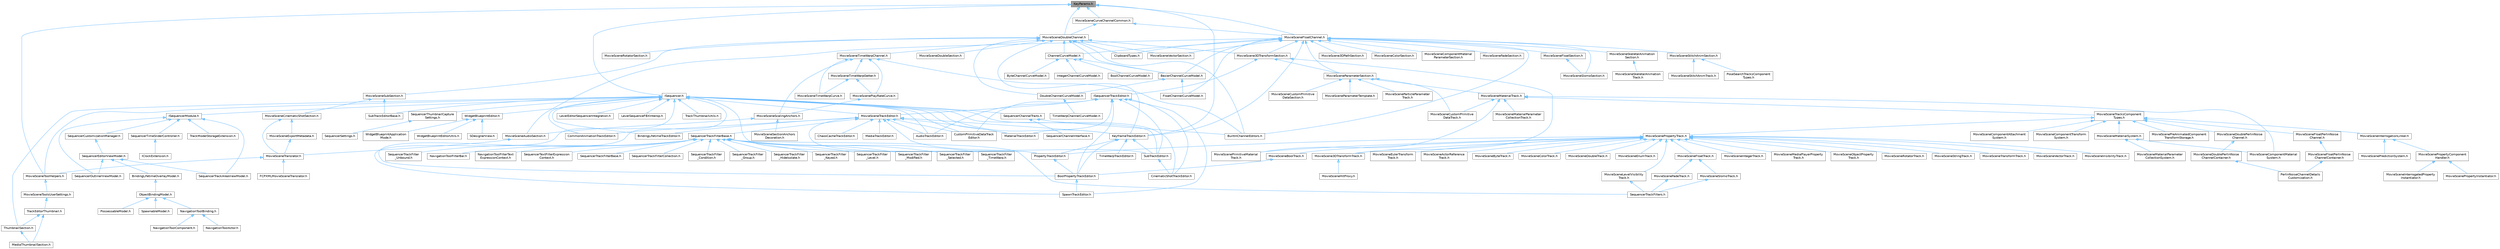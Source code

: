 digraph "KeyParams.h"
{
 // INTERACTIVE_SVG=YES
 // LATEX_PDF_SIZE
  bgcolor="transparent";
  edge [fontname=Helvetica,fontsize=10,labelfontname=Helvetica,labelfontsize=10];
  node [fontname=Helvetica,fontsize=10,shape=box,height=0.2,width=0.4];
  Node1 [id="Node000001",label="KeyParams.h",height=0.2,width=0.4,color="gray40", fillcolor="grey60", style="filled", fontcolor="black",tooltip=" "];
  Node1 -> Node2 [id="edge1_Node000001_Node000002",dir="back",color="steelblue1",style="solid",tooltip=" "];
  Node2 [id="Node000002",label="ISequencer.h",height=0.2,width=0.4,color="grey40", fillcolor="white", style="filled",URL="$d7/d1d/ISequencer_8h.html",tooltip=" "];
  Node2 -> Node3 [id="edge2_Node000002_Node000003",dir="back",color="steelblue1",style="solid",tooltip=" "];
  Node3 [id="Node000003",label="AudioTrackEditor.h",height=0.2,width=0.4,color="grey40", fillcolor="white", style="filled",URL="$dd/d96/AudioTrackEditor_8h.html",tooltip=" "];
  Node2 -> Node4 [id="edge3_Node000002_Node000004",dir="back",color="steelblue1",style="solid",tooltip=" "];
  Node4 [id="Node000004",label="BindingLifetimeTrackEditor.h",height=0.2,width=0.4,color="grey40", fillcolor="white", style="filled",URL="$db/d3c/BindingLifetimeTrackEditor_8h.html",tooltip=" "];
  Node2 -> Node5 [id="edge4_Node000002_Node000005",dir="back",color="steelblue1",style="solid",tooltip=" "];
  Node5 [id="Node000005",label="BoolPropertyTrackEditor.h",height=0.2,width=0.4,color="grey40", fillcolor="white", style="filled",URL="$db/d07/BoolPropertyTrackEditor_8h.html",tooltip=" "];
  Node5 -> Node6 [id="edge5_Node000005_Node000006",dir="back",color="steelblue1",style="solid",tooltip=" "];
  Node6 [id="Node000006",label="SpawnTrackEditor.h",height=0.2,width=0.4,color="grey40", fillcolor="white", style="filled",URL="$d5/dac/SpawnTrackEditor_8h.html",tooltip=" "];
  Node2 -> Node7 [id="edge6_Node000002_Node000007",dir="back",color="steelblue1",style="solid",tooltip=" "];
  Node7 [id="Node000007",label="CinematicShotTrackEditor.h",height=0.2,width=0.4,color="grey40", fillcolor="white", style="filled",URL="$d3/d0c/CinematicShotTrackEditor_8h.html",tooltip=" "];
  Node2 -> Node8 [id="edge7_Node000002_Node000008",dir="back",color="steelblue1",style="solid",tooltip=" "];
  Node8 [id="Node000008",label="CommonAnimationTrackEditor.h",height=0.2,width=0.4,color="grey40", fillcolor="white", style="filled",URL="$d9/d6e/CommonAnimationTrackEditor_8h.html",tooltip=" "];
  Node2 -> Node9 [id="edge8_Node000002_Node000009",dir="back",color="steelblue1",style="solid",tooltip=" "];
  Node9 [id="Node000009",label="CustomPrimitiveDataTrack\lEditor.h",height=0.2,width=0.4,color="grey40", fillcolor="white", style="filled",URL="$dc/d8f/CustomPrimitiveDataTrackEditor_8h.html",tooltip=" "];
  Node2 -> Node10 [id="edge9_Node000002_Node000010",dir="back",color="steelblue1",style="solid",tooltip=" "];
  Node10 [id="Node000010",label="ISequencerModule.h",height=0.2,width=0.4,color="grey40", fillcolor="white", style="filled",URL="$d7/d3b/ISequencerModule_8h.html",tooltip=" "];
  Node10 -> Node11 [id="edge10_Node000010_Node000011",dir="back",color="steelblue1",style="solid",tooltip=" "];
  Node11 [id="Node000011",label="SequencerCustomizationManager.h",height=0.2,width=0.4,color="grey40", fillcolor="white", style="filled",URL="$dd/dea/SequencerCustomizationManager_8h.html",tooltip=" "];
  Node11 -> Node12 [id="edge11_Node000011_Node000012",dir="back",color="steelblue1",style="solid",tooltip=" "];
  Node12 [id="Node000012",label="SequencerEditorViewModel.h",height=0.2,width=0.4,color="grey40", fillcolor="white", style="filled",URL="$da/d57/SequencerEditorViewModel_8h.html",tooltip=" "];
  Node12 -> Node13 [id="edge12_Node000012_Node000013",dir="back",color="steelblue1",style="solid",tooltip=" "];
  Node13 [id="Node000013",label="BindingLifetimeOverlayModel.h",height=0.2,width=0.4,color="grey40", fillcolor="white", style="filled",URL="$d2/d69/BindingLifetimeOverlayModel_8h.html",tooltip=" "];
  Node13 -> Node14 [id="edge13_Node000013_Node000014",dir="back",color="steelblue1",style="solid",tooltip=" "];
  Node14 [id="Node000014",label="ObjectBindingModel.h",height=0.2,width=0.4,color="grey40", fillcolor="white", style="filled",URL="$de/dbc/ObjectBindingModel_8h.html",tooltip=" "];
  Node14 -> Node15 [id="edge14_Node000014_Node000015",dir="back",color="steelblue1",style="solid",tooltip=" "];
  Node15 [id="Node000015",label="NavigationToolBinding.h",height=0.2,width=0.4,color="grey40", fillcolor="white", style="filled",URL="$d0/db5/NavigationToolBinding_8h.html",tooltip=" "];
  Node15 -> Node16 [id="edge15_Node000015_Node000016",dir="back",color="steelblue1",style="solid",tooltip=" "];
  Node16 [id="Node000016",label="NavigationToolActor.h",height=0.2,width=0.4,color="grey40", fillcolor="white", style="filled",URL="$d6/da8/NavigationToolActor_8h.html",tooltip=" "];
  Node15 -> Node17 [id="edge16_Node000015_Node000017",dir="back",color="steelblue1",style="solid",tooltip=" "];
  Node17 [id="Node000017",label="NavigationToolComponent.h",height=0.2,width=0.4,color="grey40", fillcolor="white", style="filled",URL="$d7/dfc/NavigationToolComponent_8h.html",tooltip=" "];
  Node14 -> Node18 [id="edge17_Node000014_Node000018",dir="back",color="steelblue1",style="solid",tooltip=" "];
  Node18 [id="Node000018",label="PossessableModel.h",height=0.2,width=0.4,color="grey40", fillcolor="white", style="filled",URL="$d5/d01/PossessableModel_8h.html",tooltip=" "];
  Node14 -> Node19 [id="edge18_Node000014_Node000019",dir="back",color="steelblue1",style="solid",tooltip=" "];
  Node19 [id="Node000019",label="SpawnableModel.h",height=0.2,width=0.4,color="grey40", fillcolor="white", style="filled",URL="$d0/dd5/SpawnableModel_8h.html",tooltip=" "];
  Node12 -> Node20 [id="edge19_Node000012_Node000020",dir="back",color="steelblue1",style="solid",tooltip=" "];
  Node20 [id="Node000020",label="SequencerOutlinerViewModel.h",height=0.2,width=0.4,color="grey40", fillcolor="white", style="filled",URL="$da/d12/SequencerOutlinerViewModel_8h.html",tooltip=" "];
  Node12 -> Node21 [id="edge20_Node000012_Node000021",dir="back",color="steelblue1",style="solid",tooltip=" "];
  Node21 [id="Node000021",label="SequencerTrackAreaViewModel.h",height=0.2,width=0.4,color="grey40", fillcolor="white", style="filled",URL="$d9/dd2/SequencerTrackAreaViewModel_8h.html",tooltip=" "];
  Node10 -> Node20 [id="edge21_Node000010_Node000020",dir="back",color="steelblue1",style="solid",tooltip=" "];
  Node10 -> Node22 [id="edge22_Node000010_Node000022",dir="back",color="steelblue1",style="solid",tooltip=" "];
  Node22 [id="Node000022",label="SequencerTimeSliderController.h",height=0.2,width=0.4,color="grey40", fillcolor="white", style="filled",URL="$d3/d54/SequencerTimeSliderController_8h.html",tooltip=" "];
  Node22 -> Node23 [id="edge23_Node000022_Node000023",dir="back",color="steelblue1",style="solid",tooltip=" "];
  Node23 [id="Node000023",label="IClockExtension.h",height=0.2,width=0.4,color="grey40", fillcolor="white", style="filled",URL="$d1/d52/IClockExtension_8h.html",tooltip=" "];
  Node10 -> Node21 [id="edge24_Node000010_Node000021",dir="back",color="steelblue1",style="solid",tooltip=" "];
  Node10 -> Node24 [id="edge25_Node000010_Node000024",dir="back",color="steelblue1",style="solid",tooltip=" "];
  Node24 [id="Node000024",label="TrackModelStorageExtension.h",height=0.2,width=0.4,color="grey40", fillcolor="white", style="filled",URL="$d8/d98/TrackModelStorageExtension_8h.html",tooltip=" "];
  Node2 -> Node25 [id="edge26_Node000002_Node000025",dir="back",color="steelblue1",style="solid",tooltip=" "];
  Node25 [id="Node000025",label="KeyframeTrackEditor.h",height=0.2,width=0.4,color="grey40", fillcolor="white", style="filled",URL="$dd/d47/KeyframeTrackEditor_8h.html",tooltip=" "];
  Node25 -> Node5 [id="edge27_Node000025_Node000005",dir="back",color="steelblue1",style="solid",tooltip=" "];
  Node25 -> Node26 [id="edge28_Node000025_Node000026",dir="back",color="steelblue1",style="solid",tooltip=" "];
  Node26 [id="Node000026",label="PropertyTrackEditor.h",height=0.2,width=0.4,color="grey40", fillcolor="white", style="filled",URL="$da/d9a/PropertyTrackEditor_8h.html",tooltip=" "];
  Node26 -> Node5 [id="edge29_Node000026_Node000005",dir="back",color="steelblue1",style="solid",tooltip=" "];
  Node25 -> Node27 [id="edge30_Node000025_Node000027",dir="back",color="steelblue1",style="solid",tooltip=" "];
  Node27 [id="Node000027",label="SubTrackEditor.h",height=0.2,width=0.4,color="grey40", fillcolor="white", style="filled",URL="$d8/d5b/SubTrackEditor_8h.html",tooltip=" "];
  Node27 -> Node7 [id="edge31_Node000027_Node000007",dir="back",color="steelblue1",style="solid",tooltip=" "];
  Node25 -> Node28 [id="edge32_Node000025_Node000028",dir="back",color="steelblue1",style="solid",tooltip=" "];
  Node28 [id="Node000028",label="TimeWarpTrackEditor.h",height=0.2,width=0.4,color="grey40", fillcolor="white", style="filled",URL="$dc/d2e/TimeWarpTrackEditor_8h.html",tooltip=" "];
  Node2 -> Node29 [id="edge33_Node000002_Node000029",dir="back",color="steelblue1",style="solid",tooltip=" "];
  Node29 [id="Node000029",label="LevelEditorSequencerIntegration.h",height=0.2,width=0.4,color="grey40", fillcolor="white", style="filled",URL="$d5/d15/LevelEditorSequencerIntegration_8h.html",tooltip=" "];
  Node2 -> Node30 [id="edge34_Node000002_Node000030",dir="back",color="steelblue1",style="solid",tooltip=" "];
  Node30 [id="Node000030",label="LevelSequenceFBXInterop.h",height=0.2,width=0.4,color="grey40", fillcolor="white", style="filled",URL="$d7/d4f/LevelSequenceFBXInterop_8h.html",tooltip=" "];
  Node2 -> Node31 [id="edge35_Node000002_Node000031",dir="back",color="steelblue1",style="solid",tooltip=" "];
  Node31 [id="Node000031",label="MaterialTrackEditor.h",height=0.2,width=0.4,color="grey40", fillcolor="white", style="filled",URL="$d1/d9f/MaterialTrackEditor_8h.html",tooltip=" "];
  Node2 -> Node32 [id="edge36_Node000002_Node000032",dir="back",color="steelblue1",style="solid",tooltip=" "];
  Node32 [id="Node000032",label="MovieSceneToolHelpers.h",height=0.2,width=0.4,color="grey40", fillcolor="white", style="filled",URL="$d4/d0e/MovieSceneToolHelpers_8h.html",tooltip=" "];
  Node32 -> Node33 [id="edge37_Node000032_Node000033",dir="back",color="steelblue1",style="solid",tooltip=" "];
  Node33 [id="Node000033",label="MovieSceneToolsUserSettings.h",height=0.2,width=0.4,color="grey40", fillcolor="white", style="filled",URL="$d5/dab/MovieSceneToolsUserSettings_8h.html",tooltip=" "];
  Node33 -> Node34 [id="edge38_Node000033_Node000034",dir="back",color="steelblue1",style="solid",tooltip=" "];
  Node34 [id="Node000034",label="TrackEditorThumbnail.h",height=0.2,width=0.4,color="grey40", fillcolor="white", style="filled",URL="$d6/d44/TrackEditorThumbnail_8h.html",tooltip=" "];
  Node34 -> Node35 [id="edge39_Node000034_Node000035",dir="back",color="steelblue1",style="solid",tooltip=" "];
  Node35 [id="Node000035",label="MediaThumbnailSection.h",height=0.2,width=0.4,color="grey40", fillcolor="white", style="filled",URL="$d8/dfe/MediaThumbnailSection_8h.html",tooltip=" "];
  Node34 -> Node36 [id="edge40_Node000034_Node000036",dir="back",color="steelblue1",style="solid",tooltip=" "];
  Node36 [id="Node000036",label="ThumbnailSection.h",height=0.2,width=0.4,color="grey40", fillcolor="white", style="filled",URL="$de/daf/ThumbnailSection_8h.html",tooltip=" "];
  Node36 -> Node35 [id="edge41_Node000036_Node000035",dir="back",color="steelblue1",style="solid",tooltip=" "];
  Node2 -> Node37 [id="edge42_Node000002_Node000037",dir="back",color="steelblue1",style="solid",tooltip=" "];
  Node37 [id="Node000037",label="MovieSceneTrackEditor.h",height=0.2,width=0.4,color="grey40", fillcolor="white", style="filled",URL="$db/d6c/MovieSceneTrackEditor_8h.html",tooltip=" "];
  Node37 -> Node3 [id="edge43_Node000037_Node000003",dir="back",color="steelblue1",style="solid",tooltip=" "];
  Node37 -> Node4 [id="edge44_Node000037_Node000004",dir="back",color="steelblue1",style="solid",tooltip=" "];
  Node37 -> Node38 [id="edge45_Node000037_Node000038",dir="back",color="steelblue1",style="solid",tooltip=" "];
  Node38 [id="Node000038",label="ChaosCacheTrackEditor.h",height=0.2,width=0.4,color="grey40", fillcolor="white", style="filled",URL="$db/d36/ChaosCacheTrackEditor_8h.html",tooltip=" "];
  Node37 -> Node8 [id="edge46_Node000037_Node000008",dir="back",color="steelblue1",style="solid",tooltip=" "];
  Node37 -> Node9 [id="edge47_Node000037_Node000009",dir="back",color="steelblue1",style="solid",tooltip=" "];
  Node37 -> Node25 [id="edge48_Node000037_Node000025",dir="back",color="steelblue1",style="solid",tooltip=" "];
  Node37 -> Node31 [id="edge49_Node000037_Node000031",dir="back",color="steelblue1",style="solid",tooltip=" "];
  Node37 -> Node39 [id="edge50_Node000037_Node000039",dir="back",color="steelblue1",style="solid",tooltip=" "];
  Node39 [id="Node000039",label="MediaTrackEditor.h",height=0.2,width=0.4,color="grey40", fillcolor="white", style="filled",URL="$d0/d41/MediaTrackEditor_8h.html",tooltip=" "];
  Node37 -> Node26 [id="edge51_Node000037_Node000026",dir="back",color="steelblue1",style="solid",tooltip=" "];
  Node37 -> Node40 [id="edge52_Node000037_Node000040",dir="back",color="steelblue1",style="solid",tooltip=" "];
  Node40 [id="Node000040",label="SequencerTrackFilterBase.h",height=0.2,width=0.4,color="grey40", fillcolor="white", style="filled",URL="$d8/def/Filters_2SequencerTrackFilterBase_8h.html",tooltip=" "];
  Node40 -> Node41 [id="edge53_Node000040_Node000041",dir="back",color="steelblue1",style="solid",tooltip=" "];
  Node41 [id="Node000041",label="NavigationToolFilterBar.h",height=0.2,width=0.4,color="grey40", fillcolor="white", style="filled",URL="$df/d14/NavigationToolFilterBar_8h.html",tooltip=" "];
  Node40 -> Node42 [id="edge54_Node000040_Node000042",dir="back",color="steelblue1",style="solid",tooltip=" "];
  Node42 [id="Node000042",label="NavigationToolFilterText\lExpressionContext.h",height=0.2,width=0.4,color="grey40", fillcolor="white", style="filled",URL="$d8/dd2/NavigationToolFilterTextExpressionContext_8h.html",tooltip=" "];
  Node40 -> Node43 [id="edge55_Node000040_Node000043",dir="back",color="steelblue1",style="solid",tooltip=" "];
  Node43 [id="Node000043",label="SequencerTextFilterExpression\lContext.h",height=0.2,width=0.4,color="grey40", fillcolor="white", style="filled",URL="$d0/d9f/SequencerTextFilterExpressionContext_8h.html",tooltip=" "];
  Node40 -> Node44 [id="edge56_Node000040_Node000044",dir="back",color="steelblue1",style="solid",tooltip=" "];
  Node44 [id="Node000044",label="SequencerTrackFilterBase.h",height=0.2,width=0.4,color="grey40", fillcolor="white", style="filled",URL="$d8/d4d/SequencerTrackFilterBase_8h.html",tooltip=" "];
  Node40 -> Node45 [id="edge57_Node000040_Node000045",dir="back",color="steelblue1",style="solid",tooltip=" "];
  Node45 [id="Node000045",label="SequencerTrackFilterCollection.h",height=0.2,width=0.4,color="grey40", fillcolor="white", style="filled",URL="$d8/de2/SequencerTrackFilterCollection_8h.html",tooltip=" "];
  Node40 -> Node46 [id="edge58_Node000040_Node000046",dir="back",color="steelblue1",style="solid",tooltip=" "];
  Node46 [id="Node000046",label="SequencerTrackFilter\l_Condition.h",height=0.2,width=0.4,color="grey40", fillcolor="white", style="filled",URL="$df/d17/SequencerTrackFilter__Condition_8h.html",tooltip=" "];
  Node40 -> Node47 [id="edge59_Node000040_Node000047",dir="back",color="steelblue1",style="solid",tooltip=" "];
  Node47 [id="Node000047",label="SequencerTrackFilter\l_Group.h",height=0.2,width=0.4,color="grey40", fillcolor="white", style="filled",URL="$da/dea/SequencerTrackFilter__Group_8h.html",tooltip=" "];
  Node40 -> Node48 [id="edge60_Node000040_Node000048",dir="back",color="steelblue1",style="solid",tooltip=" "];
  Node48 [id="Node000048",label="SequencerTrackFilter\l_HideIsolate.h",height=0.2,width=0.4,color="grey40", fillcolor="white", style="filled",URL="$d3/d55/SequencerTrackFilter__HideIsolate_8h.html",tooltip=" "];
  Node40 -> Node49 [id="edge61_Node000040_Node000049",dir="back",color="steelblue1",style="solid",tooltip=" "];
  Node49 [id="Node000049",label="SequencerTrackFilter\l_Keyed.h",height=0.2,width=0.4,color="grey40", fillcolor="white", style="filled",URL="$d4/d2d/SequencerTrackFilter__Keyed_8h.html",tooltip=" "];
  Node40 -> Node50 [id="edge62_Node000040_Node000050",dir="back",color="steelblue1",style="solid",tooltip=" "];
  Node50 [id="Node000050",label="SequencerTrackFilter\l_Level.h",height=0.2,width=0.4,color="grey40", fillcolor="white", style="filled",URL="$d2/d6c/SequencerTrackFilter__Level_8h.html",tooltip=" "];
  Node40 -> Node51 [id="edge63_Node000040_Node000051",dir="back",color="steelblue1",style="solid",tooltip=" "];
  Node51 [id="Node000051",label="SequencerTrackFilter\l_Modified.h",height=0.2,width=0.4,color="grey40", fillcolor="white", style="filled",URL="$d0/dd9/SequencerTrackFilter__Modified_8h.html",tooltip=" "];
  Node40 -> Node52 [id="edge64_Node000040_Node000052",dir="back",color="steelblue1",style="solid",tooltip=" "];
  Node52 [id="Node000052",label="SequencerTrackFilter\l_Selected.h",height=0.2,width=0.4,color="grey40", fillcolor="white", style="filled",URL="$dc/d54/SequencerTrackFilter__Selected_8h.html",tooltip=" "];
  Node40 -> Node53 [id="edge65_Node000040_Node000053",dir="back",color="steelblue1",style="solid",tooltip=" "];
  Node53 [id="Node000053",label="SequencerTrackFilter\l_TimeWarp.h",height=0.2,width=0.4,color="grey40", fillcolor="white", style="filled",URL="$d6/dd0/SequencerTrackFilter__TimeWarp_8h.html",tooltip=" "];
  Node40 -> Node54 [id="edge66_Node000040_Node000054",dir="back",color="steelblue1",style="solid",tooltip=" "];
  Node54 [id="Node000054",label="SequencerTrackFilter\l_Unbound.h",height=0.2,width=0.4,color="grey40", fillcolor="white", style="filled",URL="$d0/dd1/SequencerTrackFilter__Unbound_8h.html",tooltip=" "];
  Node40 -> Node55 [id="edge67_Node000040_Node000055",dir="back",color="steelblue1",style="solid",tooltip=" "];
  Node55 [id="Node000055",label="SequencerTrackFilters.h",height=0.2,width=0.4,color="grey40", fillcolor="white", style="filled",URL="$df/d72/SequencerTrackFilters_8h.html",tooltip=" "];
  Node37 -> Node27 [id="edge68_Node000037_Node000027",dir="back",color="steelblue1",style="solid",tooltip=" "];
  Node2 -> Node26 [id="edge69_Node000002_Node000026",dir="back",color="steelblue1",style="solid",tooltip=" "];
  Node2 -> Node56 [id="edge70_Node000002_Node000056",dir="back",color="steelblue1",style="solid",tooltip=" "];
  Node56 [id="Node000056",label="SequencerChannelTraits.h",height=0.2,width=0.4,color="grey40", fillcolor="white", style="filled",URL="$d6/db9/SequencerChannelTraits_8h.html",tooltip=" "];
  Node56 -> Node57 [id="edge71_Node000056_Node000057",dir="back",color="steelblue1",style="solid",tooltip=" "];
  Node57 [id="Node000057",label="BuiltInChannelEditors.h",height=0.2,width=0.4,color="grey40", fillcolor="white", style="filled",URL="$df/daf/BuiltInChannelEditors_8h.html",tooltip=" "];
  Node56 -> Node58 [id="edge72_Node000056_Node000058",dir="back",color="steelblue1",style="solid",tooltip=" "];
  Node58 [id="Node000058",label="SequencerChannelInterface.h",height=0.2,width=0.4,color="grey40", fillcolor="white", style="filled",URL="$da/d51/SequencerChannelInterface_8h.html",tooltip=" "];
  Node2 -> Node59 [id="edge73_Node000002_Node000059",dir="back",color="steelblue1",style="solid",tooltip=" "];
  Node59 [id="Node000059",label="SequencerThumbnailCapture\lSettings.h",height=0.2,width=0.4,color="grey40", fillcolor="white", style="filled",URL="$de/d05/SequencerThumbnailCaptureSettings_8h.html",tooltip=" "];
  Node59 -> Node60 [id="edge74_Node000059_Node000060",dir="back",color="steelblue1",style="solid",tooltip=" "];
  Node60 [id="Node000060",label="SequencerSettings.h",height=0.2,width=0.4,color="grey40", fillcolor="white", style="filled",URL="$d1/d46/SequencerSettings_8h.html",tooltip=" "];
  Node2 -> Node6 [id="edge75_Node000002_Node000006",dir="back",color="steelblue1",style="solid",tooltip=" "];
  Node2 -> Node27 [id="edge76_Node000002_Node000027",dir="back",color="steelblue1",style="solid",tooltip=" "];
  Node2 -> Node61 [id="edge77_Node000002_Node000061",dir="back",color="steelblue1",style="solid",tooltip=" "];
  Node61 [id="Node000061",label="SubTrackEditorBase.h",height=0.2,width=0.4,color="grey40", fillcolor="white", style="filled",URL="$db/d33/SubTrackEditorBase_8h.html",tooltip=" "];
  Node2 -> Node36 [id="edge78_Node000002_Node000036",dir="back",color="steelblue1",style="solid",tooltip=" "];
  Node2 -> Node62 [id="edge79_Node000002_Node000062",dir="back",color="steelblue1",style="solid",tooltip=" "];
  Node62 [id="Node000062",label="TrackThumbnailUtils.h",height=0.2,width=0.4,color="grey40", fillcolor="white", style="filled",URL="$dc/df4/TrackThumbnailUtils_8h.html",tooltip=" "];
  Node2 -> Node63 [id="edge80_Node000002_Node000063",dir="back",color="steelblue1",style="solid",tooltip=" "];
  Node63 [id="Node000063",label="WidgetBlueprintEditor.h",height=0.2,width=0.4,color="grey40", fillcolor="white", style="filled",URL="$d6/d04/WidgetBlueprintEditor_8h.html",tooltip=" "];
  Node63 -> Node64 [id="edge81_Node000063_Node000064",dir="back",color="steelblue1",style="solid",tooltip=" "];
  Node64 [id="Node000064",label="SDesignerView.h",height=0.2,width=0.4,color="grey40", fillcolor="white", style="filled",URL="$d2/d14/SDesignerView_8h.html",tooltip=" "];
  Node63 -> Node65 [id="edge82_Node000063_Node000065",dir="back",color="steelblue1",style="solid",tooltip=" "];
  Node65 [id="Node000065",label="WidgetBlueprintApplication\lMode.h",height=0.2,width=0.4,color="grey40", fillcolor="white", style="filled",URL="$d3/d40/WidgetBlueprintApplicationMode_8h.html",tooltip=" "];
  Node63 -> Node66 [id="edge83_Node000063_Node000066",dir="back",color="steelblue1",style="solid",tooltip=" "];
  Node66 [id="Node000066",label="WidgetBlueprintEditorUtils.h",height=0.2,width=0.4,color="grey40", fillcolor="white", style="filled",URL="$d9/df7/WidgetBlueprintEditorUtils_8h.html",tooltip=" "];
  Node1 -> Node25 [id="edge84_Node000001_Node000025",dir="back",color="steelblue1",style="solid",tooltip=" "];
  Node1 -> Node67 [id="edge85_Node000001_Node000067",dir="back",color="steelblue1",style="solid",tooltip=" "];
  Node67 [id="Node000067",label="MovieSceneCurveChannelCommon.h",height=0.2,width=0.4,color="grey40", fillcolor="white", style="filled",URL="$d2/db2/MovieSceneCurveChannelCommon_8h.html",tooltip=" "];
  Node67 -> Node68 [id="edge86_Node000067_Node000068",dir="back",color="steelblue1",style="solid",tooltip=" "];
  Node68 [id="Node000068",label="MovieSceneDoubleChannel.h",height=0.2,width=0.4,color="grey40", fillcolor="white", style="filled",URL="$d3/d7d/MovieSceneDoubleChannel_8h.html",tooltip=" "];
  Node68 -> Node69 [id="edge87_Node000068_Node000069",dir="back",color="steelblue1",style="solid",tooltip=" "];
  Node69 [id="Node000069",label="BezierChannelCurveModel.h",height=0.2,width=0.4,color="grey40", fillcolor="white", style="filled",URL="$d3/d63/BezierChannelCurveModel_8h.html",tooltip=" "];
  Node69 -> Node70 [id="edge88_Node000069_Node000070",dir="back",color="steelblue1",style="solid",tooltip=" "];
  Node70 [id="Node000070",label="DoubleChannelCurveModel.h",height=0.2,width=0.4,color="grey40", fillcolor="white", style="filled",URL="$d1/d5b/DoubleChannelCurveModel_8h.html",tooltip=" "];
  Node70 -> Node71 [id="edge89_Node000070_Node000071",dir="back",color="steelblue1",style="solid",tooltip=" "];
  Node71 [id="Node000071",label="TimeWarpChannelCurveModel.h",height=0.2,width=0.4,color="grey40", fillcolor="white", style="filled",URL="$d6/d46/TimeWarpChannelCurveModel_8h.html",tooltip=" "];
  Node69 -> Node72 [id="edge90_Node000069_Node000072",dir="back",color="steelblue1",style="solid",tooltip=" "];
  Node72 [id="Node000072",label="FloatChannelCurveModel.h",height=0.2,width=0.4,color="grey40", fillcolor="white", style="filled",URL="$d0/d27/FloatChannelCurveModel_8h.html",tooltip=" "];
  Node68 -> Node57 [id="edge91_Node000068_Node000057",dir="back",color="steelblue1",style="solid",tooltip=" "];
  Node68 -> Node73 [id="edge92_Node000068_Node000073",dir="back",color="steelblue1",style="solid",tooltip=" "];
  Node73 [id="Node000073",label="ChannelCurveModel.h",height=0.2,width=0.4,color="grey40", fillcolor="white", style="filled",URL="$de/dfa/ChannelCurveModel_8h.html",tooltip=" "];
  Node73 -> Node69 [id="edge93_Node000073_Node000069",dir="back",color="steelblue1",style="solid",tooltip=" "];
  Node73 -> Node74 [id="edge94_Node000073_Node000074",dir="back",color="steelblue1",style="solid",tooltip=" "];
  Node74 [id="Node000074",label="BoolChannelCurveModel.h",height=0.2,width=0.4,color="grey40", fillcolor="white", style="filled",URL="$d0/d51/BoolChannelCurveModel_8h.html",tooltip=" "];
  Node73 -> Node75 [id="edge95_Node000073_Node000075",dir="back",color="steelblue1",style="solid",tooltip=" "];
  Node75 [id="Node000075",label="ByteChannelCurveModel.h",height=0.2,width=0.4,color="grey40", fillcolor="white", style="filled",URL="$d8/d3d/ByteChannelCurveModel_8h.html",tooltip=" "];
  Node73 -> Node76 [id="edge96_Node000073_Node000076",dir="back",color="steelblue1",style="solid",tooltip=" "];
  Node76 [id="Node000076",label="IntegerChannelCurveModel.h",height=0.2,width=0.4,color="grey40", fillcolor="white", style="filled",URL="$df/d26/IntegerChannelCurveModel_8h.html",tooltip=" "];
  Node68 -> Node77 [id="edge97_Node000068_Node000077",dir="back",color="steelblue1",style="solid",tooltip=" "];
  Node77 [id="Node000077",label="ClipboardTypes.h",height=0.2,width=0.4,color="grey40", fillcolor="white", style="filled",URL="$d2/dc6/ClipboardTypes_8h.html",tooltip=" "];
  Node68 -> Node70 [id="edge98_Node000068_Node000070",dir="back",color="steelblue1",style="solid",tooltip=" "];
  Node68 -> Node25 [id="edge99_Node000068_Node000025",dir="back",color="steelblue1",style="solid",tooltip=" "];
  Node68 -> Node78 [id="edge100_Node000068_Node000078",dir="back",color="steelblue1",style="solid",tooltip=" "];
  Node78 [id="Node000078",label="MovieScene3DTransformSection.h",height=0.2,width=0.4,color="grey40", fillcolor="white", style="filled",URL="$de/dab/MovieScene3DTransformSection_8h.html",tooltip=" "];
  Node78 -> Node79 [id="edge101_Node000078_Node000079",dir="back",color="steelblue1",style="solid",tooltip=" "];
  Node79 [id="Node000079",label="ISequencerTrackEditor.h",height=0.2,width=0.4,color="grey40", fillcolor="white", style="filled",URL="$df/dca/ISequencerTrackEditor_8h.html",tooltip=" "];
  Node79 -> Node3 [id="edge102_Node000079_Node000003",dir="back",color="steelblue1",style="solid",tooltip=" "];
  Node79 -> Node5 [id="edge103_Node000079_Node000005",dir="back",color="steelblue1",style="solid",tooltip=" "];
  Node79 -> Node7 [id="edge104_Node000079_Node000007",dir="back",color="steelblue1",style="solid",tooltip=" "];
  Node79 -> Node9 [id="edge105_Node000079_Node000009",dir="back",color="steelblue1",style="solid",tooltip=" "];
  Node79 -> Node31 [id="edge106_Node000079_Node000031",dir="back",color="steelblue1",style="solid",tooltip=" "];
  Node79 -> Node37 [id="edge107_Node000079_Node000037",dir="back",color="steelblue1",style="solid",tooltip=" "];
  Node79 -> Node6 [id="edge108_Node000079_Node000006",dir="back",color="steelblue1",style="solid",tooltip=" "];
  Node79 -> Node27 [id="edge109_Node000079_Node000027",dir="back",color="steelblue1",style="solid",tooltip=" "];
  Node78 -> Node80 [id="edge110_Node000078_Node000080",dir="back",color="steelblue1",style="solid",tooltip=" "];
  Node80 [id="Node000080",label="MovieScene3DTransformTrack.h",height=0.2,width=0.4,color="grey40", fillcolor="white", style="filled",URL="$d9/d06/MovieScene3DTransformTrack_8h.html",tooltip=" "];
  Node80 -> Node81 [id="edge111_Node000080_Node000081",dir="back",color="steelblue1",style="solid",tooltip=" "];
  Node81 [id="Node000081",label="MovieSceneHitProxy.h",height=0.2,width=0.4,color="grey40", fillcolor="white", style="filled",URL="$d0/d01/MovieSceneHitProxy_8h.html",tooltip=" "];
  Node78 -> Node82 [id="edge112_Node000078_Node000082",dir="back",color="steelblue1",style="solid",tooltip=" "];
  Node82 [id="Node000082",label="MovieSceneParameterSection.h",height=0.2,width=0.4,color="grey40", fillcolor="white", style="filled",URL="$de/d65/MovieSceneParameterSection_8h.html",tooltip=" "];
  Node82 -> Node83 [id="edge113_Node000082_Node000083",dir="back",color="steelblue1",style="solid",tooltip=" "];
  Node83 [id="Node000083",label="MovieSceneCustomPrimitive\lDataSection.h",height=0.2,width=0.4,color="grey40", fillcolor="white", style="filled",URL="$d2/d78/MovieSceneCustomPrimitiveDataSection_8h.html",tooltip=" "];
  Node82 -> Node84 [id="edge114_Node000082_Node000084",dir="back",color="steelblue1",style="solid",tooltip=" "];
  Node84 [id="Node000084",label="MovieSceneCustomPrimitive\lDataTrack.h",height=0.2,width=0.4,color="grey40", fillcolor="white", style="filled",URL="$db/d39/MovieSceneCustomPrimitiveDataTrack_8h.html",tooltip=" "];
  Node82 -> Node85 [id="edge115_Node000082_Node000085",dir="back",color="steelblue1",style="solid",tooltip=" "];
  Node85 [id="Node000085",label="MovieSceneMaterialTrack.h",height=0.2,width=0.4,color="grey40", fillcolor="white", style="filled",URL="$d8/d92/MovieSceneMaterialTrack_8h.html",tooltip=" "];
  Node85 -> Node86 [id="edge116_Node000085_Node000086",dir="back",color="steelblue1",style="solid",tooltip=" "];
  Node86 [id="Node000086",label="MovieSceneComponentMaterial\lSystem.h",height=0.2,width=0.4,color="grey40", fillcolor="white", style="filled",URL="$d7/d7c/MovieSceneComponentMaterialSystem_8h.html",tooltip=" "];
  Node85 -> Node84 [id="edge117_Node000085_Node000084",dir="back",color="steelblue1",style="solid",tooltip=" "];
  Node85 -> Node87 [id="edge118_Node000085_Node000087",dir="back",color="steelblue1",style="solid",tooltip=" "];
  Node87 [id="Node000087",label="MovieSceneMaterialParameter\lCollectionTrack.h",height=0.2,width=0.4,color="grey40", fillcolor="white", style="filled",URL="$d7/dc8/MovieSceneMaterialParameterCollectionTrack_8h.html",tooltip=" "];
  Node85 -> Node88 [id="edge119_Node000085_Node000088",dir="back",color="steelblue1",style="solid",tooltip=" "];
  Node88 [id="Node000088",label="MovieScenePrimitiveMaterial\lTrack.h",height=0.2,width=0.4,color="grey40", fillcolor="white", style="filled",URL="$dc/dc4/MovieScenePrimitiveMaterialTrack_8h.html",tooltip=" "];
  Node85 -> Node89 [id="edge120_Node000085_Node000089",dir="back",color="steelblue1",style="solid",tooltip=" "];
  Node89 [id="Node000089",label="MovieSceneTracksComponent\lTypes.h",height=0.2,width=0.4,color="grey40", fillcolor="white", style="filled",URL="$d5/d6a/MovieSceneTracksComponentTypes_8h.html",tooltip=" "];
  Node89 -> Node90 [id="edge121_Node000089_Node000090",dir="back",color="steelblue1",style="solid",tooltip=" "];
  Node90 [id="Node000090",label="MovieSceneComponentAttachment\lSystem.h",height=0.2,width=0.4,color="grey40", fillcolor="white", style="filled",URL="$d9/db3/MovieSceneComponentAttachmentSystem_8h.html",tooltip=" "];
  Node89 -> Node91 [id="edge122_Node000089_Node000091",dir="back",color="steelblue1",style="solid",tooltip=" "];
  Node91 [id="Node000091",label="MovieSceneComponentTransform\lSystem.h",height=0.2,width=0.4,color="grey40", fillcolor="white", style="filled",URL="$d1/d3e/MovieSceneComponentTransformSystem_8h.html",tooltip=" "];
  Node89 -> Node92 [id="edge123_Node000089_Node000092",dir="back",color="steelblue1",style="solid",tooltip=" "];
  Node92 [id="Node000092",label="MovieSceneDoublePerlinNoise\lChannel.h",height=0.2,width=0.4,color="grey40", fillcolor="white", style="filled",URL="$d9/d50/MovieSceneDoublePerlinNoiseChannel_8h.html",tooltip=" "];
  Node92 -> Node93 [id="edge124_Node000092_Node000093",dir="back",color="steelblue1",style="solid",tooltip=" "];
  Node93 [id="Node000093",label="MovieSceneDoublePerlinNoise\lChannelContainer.h",height=0.2,width=0.4,color="grey40", fillcolor="white", style="filled",URL="$de/dae/MovieSceneDoublePerlinNoiseChannelContainer_8h.html",tooltip=" "];
  Node93 -> Node94 [id="edge125_Node000093_Node000094",dir="back",color="steelblue1",style="solid",tooltip=" "];
  Node94 [id="Node000094",label="PerlinNoiseChannelDetails\lCustomization.h",height=0.2,width=0.4,color="grey40", fillcolor="white", style="filled",URL="$d6/df3/PerlinNoiseChannelDetailsCustomization_8h.html",tooltip=" "];
  Node89 -> Node95 [id="edge126_Node000089_Node000095",dir="back",color="steelblue1",style="solid",tooltip=" "];
  Node95 [id="Node000095",label="MovieSceneFloatPerlinNoise\lChannel.h",height=0.2,width=0.4,color="grey40", fillcolor="white", style="filled",URL="$d2/d9d/MovieSceneFloatPerlinNoiseChannel_8h.html",tooltip=" "];
  Node95 -> Node96 [id="edge127_Node000095_Node000096",dir="back",color="steelblue1",style="solid",tooltip=" "];
  Node96 [id="Node000096",label="MovieSceneFloatPerlinNoise\lChannelContainer.h",height=0.2,width=0.4,color="grey40", fillcolor="white", style="filled",URL="$d6/dcb/MovieSceneFloatPerlinNoiseChannelContainer_8h.html",tooltip=" "];
  Node96 -> Node94 [id="edge128_Node000096_Node000094",dir="back",color="steelblue1",style="solid",tooltip=" "];
  Node89 -> Node97 [id="edge129_Node000089_Node000097",dir="back",color="steelblue1",style="solid",tooltip=" "];
  Node97 [id="Node000097",label="MovieSceneInterrogationLinker.h",height=0.2,width=0.4,color="grey40", fillcolor="white", style="filled",URL="$d9/d6a/MovieSceneInterrogationLinker_8h.html",tooltip=" "];
  Node97 -> Node98 [id="edge130_Node000097_Node000098",dir="back",color="steelblue1",style="solid",tooltip=" "];
  Node98 [id="Node000098",label="MovieScenePredictionSystem.h",height=0.2,width=0.4,color="grey40", fillcolor="white", style="filled",URL="$dc/d7f/MovieScenePredictionSystem_8h.html",tooltip=" "];
  Node97 -> Node99 [id="edge131_Node000097_Node000099",dir="back",color="steelblue1",style="solid",tooltip=" "];
  Node99 [id="Node000099",label="MovieScenePropertyComponent\lHandler.h",height=0.2,width=0.4,color="grey40", fillcolor="white", style="filled",URL="$d1/d1c/MovieScenePropertyComponentHandler_8h.html",tooltip=" "];
  Node99 -> Node100 [id="edge132_Node000099_Node000100",dir="back",color="steelblue1",style="solid",tooltip=" "];
  Node100 [id="Node000100",label="MovieSceneInterrogatedProperty\lInstantiator.h",height=0.2,width=0.4,color="grey40", fillcolor="white", style="filled",URL="$df/d43/MovieSceneInterrogatedPropertyInstantiator_8h.html",tooltip=" "];
  Node99 -> Node101 [id="edge133_Node000099_Node000101",dir="back",color="steelblue1",style="solid",tooltip=" "];
  Node101 [id="Node000101",label="MovieScenePropertyInstantiator.h",height=0.2,width=0.4,color="grey40", fillcolor="white", style="filled",URL="$d2/ddc/MovieScenePropertyInstantiator_8h.html",tooltip=" "];
  Node89 -> Node102 [id="edge134_Node000089_Node000102",dir="back",color="steelblue1",style="solid",tooltip=" "];
  Node102 [id="Node000102",label="MovieSceneMaterialSystem.h",height=0.2,width=0.4,color="grey40", fillcolor="white", style="filled",URL="$d2/d2f/MovieSceneMaterialSystem_8h.html",tooltip=" "];
  Node102 -> Node86 [id="edge135_Node000102_Node000086",dir="back",color="steelblue1",style="solid",tooltip=" "];
  Node102 -> Node103 [id="edge136_Node000102_Node000103",dir="back",color="steelblue1",style="solid",tooltip=" "];
  Node103 [id="Node000103",label="MovieSceneMaterialParameter\lCollectionSystem.h",height=0.2,width=0.4,color="grey40", fillcolor="white", style="filled",URL="$d4/d18/MovieSceneMaterialParameterCollectionSystem_8h.html",tooltip=" "];
  Node89 -> Node104 [id="edge137_Node000089_Node000104",dir="back",color="steelblue1",style="solid",tooltip=" "];
  Node104 [id="Node000104",label="MovieScenePreAnimatedComponent\lTransformStorage.h",height=0.2,width=0.4,color="grey40", fillcolor="white", style="filled",URL="$d9/d84/MovieScenePreAnimatedComponentTransformStorage_8h.html",tooltip=" "];
  Node89 -> Node105 [id="edge138_Node000089_Node000105",dir="back",color="steelblue1",style="solid",tooltip=" "];
  Node105 [id="Node000105",label="MovieScenePropertyTrack.h",height=0.2,width=0.4,color="grey40", fillcolor="white", style="filled",URL="$da/d0c/MovieScenePropertyTrack_8h.html",tooltip=" "];
  Node105 -> Node80 [id="edge139_Node000105_Node000080",dir="back",color="steelblue1",style="solid",tooltip=" "];
  Node105 -> Node106 [id="edge140_Node000105_Node000106",dir="back",color="steelblue1",style="solid",tooltip=" "];
  Node106 [id="Node000106",label="MovieSceneActorReference\lTrack.h",height=0.2,width=0.4,color="grey40", fillcolor="white", style="filled",URL="$d9/d9b/MovieSceneActorReferenceTrack_8h.html",tooltip=" "];
  Node105 -> Node107 [id="edge141_Node000105_Node000107",dir="back",color="steelblue1",style="solid",tooltip=" "];
  Node107 [id="Node000107",label="MovieSceneBoolTrack.h",height=0.2,width=0.4,color="grey40", fillcolor="white", style="filled",URL="$d7/ddf/MovieSceneBoolTrack_8h.html",tooltip=" "];
  Node107 -> Node5 [id="edge142_Node000107_Node000005",dir="back",color="steelblue1",style="solid",tooltip=" "];
  Node105 -> Node108 [id="edge143_Node000105_Node000108",dir="back",color="steelblue1",style="solid",tooltip=" "];
  Node108 [id="Node000108",label="MovieSceneByteTrack.h",height=0.2,width=0.4,color="grey40", fillcolor="white", style="filled",URL="$dc/d79/MovieSceneByteTrack_8h.html",tooltip=" "];
  Node105 -> Node109 [id="edge144_Node000105_Node000109",dir="back",color="steelblue1",style="solid",tooltip=" "];
  Node109 [id="Node000109",label="MovieSceneColorTrack.h",height=0.2,width=0.4,color="grey40", fillcolor="white", style="filled",URL="$d8/df9/MovieSceneColorTrack_8h.html",tooltip=" "];
  Node105 -> Node110 [id="edge145_Node000105_Node000110",dir="back",color="steelblue1",style="solid",tooltip=" "];
  Node110 [id="Node000110",label="MovieSceneDoubleTrack.h",height=0.2,width=0.4,color="grey40", fillcolor="white", style="filled",URL="$de/d31/MovieSceneDoubleTrack_8h.html",tooltip=" "];
  Node105 -> Node111 [id="edge146_Node000105_Node000111",dir="back",color="steelblue1",style="solid",tooltip=" "];
  Node111 [id="Node000111",label="MovieSceneEnumTrack.h",height=0.2,width=0.4,color="grey40", fillcolor="white", style="filled",URL="$d6/d95/MovieSceneEnumTrack_8h.html",tooltip=" "];
  Node105 -> Node112 [id="edge147_Node000105_Node000112",dir="back",color="steelblue1",style="solid",tooltip=" "];
  Node112 [id="Node000112",label="MovieSceneEulerTransform\lTrack.h",height=0.2,width=0.4,color="grey40", fillcolor="white", style="filled",URL="$d7/d3a/MovieSceneEulerTransformTrack_8h.html",tooltip=" "];
  Node105 -> Node113 [id="edge148_Node000105_Node000113",dir="back",color="steelblue1",style="solid",tooltip=" "];
  Node113 [id="Node000113",label="MovieSceneFloatTrack.h",height=0.2,width=0.4,color="grey40", fillcolor="white", style="filled",URL="$dc/d88/MovieSceneFloatTrack_8h.html",tooltip=" "];
  Node113 -> Node114 [id="edge149_Node000113_Node000114",dir="back",color="steelblue1",style="solid",tooltip=" "];
  Node114 [id="Node000114",label="MovieSceneFadeTrack.h",height=0.2,width=0.4,color="grey40", fillcolor="white", style="filled",URL="$d3/dd6/MovieSceneFadeTrack_8h.html",tooltip=" "];
  Node114 -> Node55 [id="edge150_Node000114_Node000055",dir="back",color="steelblue1",style="solid",tooltip=" "];
  Node113 -> Node115 [id="edge151_Node000113_Node000115",dir="back",color="steelblue1",style="solid",tooltip=" "];
  Node115 [id="Node000115",label="MovieSceneSlomoTrack.h",height=0.2,width=0.4,color="grey40", fillcolor="white", style="filled",URL="$d3/d88/MovieSceneSlomoTrack_8h.html",tooltip=" "];
  Node115 -> Node55 [id="edge152_Node000115_Node000055",dir="back",color="steelblue1",style="solid",tooltip=" "];
  Node105 -> Node116 [id="edge153_Node000105_Node000116",dir="back",color="steelblue1",style="solid",tooltip=" "];
  Node116 [id="Node000116",label="MovieSceneIntegerTrack.h",height=0.2,width=0.4,color="grey40", fillcolor="white", style="filled",URL="$d9/d1a/MovieSceneIntegerTrack_8h.html",tooltip=" "];
  Node105 -> Node117 [id="edge154_Node000105_Node000117",dir="back",color="steelblue1",style="solid",tooltip=" "];
  Node117 [id="Node000117",label="MovieSceneLevelVisibility\lTrack.h",height=0.2,width=0.4,color="grey40", fillcolor="white", style="filled",URL="$d8/dae/MovieSceneLevelVisibilityTrack_8h.html",tooltip=" "];
  Node117 -> Node55 [id="edge155_Node000117_Node000055",dir="back",color="steelblue1",style="solid",tooltip=" "];
  Node105 -> Node118 [id="edge156_Node000105_Node000118",dir="back",color="steelblue1",style="solid",tooltip=" "];
  Node118 [id="Node000118",label="MovieSceneMediaPlayerProperty\lTrack.h",height=0.2,width=0.4,color="grey40", fillcolor="white", style="filled",URL="$d4/da1/MovieSceneMediaPlayerPropertyTrack_8h.html",tooltip=" "];
  Node105 -> Node119 [id="edge157_Node000105_Node000119",dir="back",color="steelblue1",style="solid",tooltip=" "];
  Node119 [id="Node000119",label="MovieSceneObjectProperty\lTrack.h",height=0.2,width=0.4,color="grey40", fillcolor="white", style="filled",URL="$dc/da9/MovieSceneObjectPropertyTrack_8h.html",tooltip=" "];
  Node105 -> Node88 [id="edge158_Node000105_Node000088",dir="back",color="steelblue1",style="solid",tooltip=" "];
  Node105 -> Node120 [id="edge159_Node000105_Node000120",dir="back",color="steelblue1",style="solid",tooltip=" "];
  Node120 [id="Node000120",label="MovieSceneRotatorTrack.h",height=0.2,width=0.4,color="grey40", fillcolor="white", style="filled",URL="$d3/d8f/MovieSceneRotatorTrack_8h.html",tooltip=" "];
  Node105 -> Node121 [id="edge160_Node000105_Node000121",dir="back",color="steelblue1",style="solid",tooltip=" "];
  Node121 [id="Node000121",label="MovieSceneStringTrack.h",height=0.2,width=0.4,color="grey40", fillcolor="white", style="filled",URL="$dd/d54/MovieSceneStringTrack_8h.html",tooltip=" "];
  Node105 -> Node122 [id="edge161_Node000105_Node000122",dir="back",color="steelblue1",style="solid",tooltip=" "];
  Node122 [id="Node000122",label="MovieSceneTransformTrack.h",height=0.2,width=0.4,color="grey40", fillcolor="white", style="filled",URL="$df/d57/MovieSceneTransformTrack_8h.html",tooltip=" "];
  Node105 -> Node123 [id="edge162_Node000105_Node000123",dir="back",color="steelblue1",style="solid",tooltip=" "];
  Node123 [id="Node000123",label="MovieSceneVectorTrack.h",height=0.2,width=0.4,color="grey40", fillcolor="white", style="filled",URL="$d8/d5e/MovieSceneVectorTrack_8h.html",tooltip=" "];
  Node105 -> Node124 [id="edge163_Node000105_Node000124",dir="back",color="steelblue1",style="solid",tooltip=" "];
  Node124 [id="Node000124",label="MovieSceneVisibilityTrack.h",height=0.2,width=0.4,color="grey40", fillcolor="white", style="filled",URL="$dd/d5e/MovieSceneVisibilityTrack_8h.html",tooltip=" "];
  Node105 -> Node26 [id="edge164_Node000105_Node000026",dir="back",color="steelblue1",style="solid",tooltip=" "];
  Node82 -> Node125 [id="edge165_Node000082_Node000125",dir="back",color="steelblue1",style="solid",tooltip=" "];
  Node125 [id="Node000125",label="MovieSceneParameterTemplate.h",height=0.2,width=0.4,color="grey40", fillcolor="white", style="filled",URL="$d9/df3/MovieSceneParameterTemplate_8h.html",tooltip=" "];
  Node82 -> Node126 [id="edge166_Node000082_Node000126",dir="back",color="steelblue1",style="solid",tooltip=" "];
  Node126 [id="Node000126",label="MovieSceneParticleParameter\lTrack.h",height=0.2,width=0.4,color="grey40", fillcolor="white", style="filled",URL="$d2/d09/MovieSceneParticleParameterTrack_8h.html",tooltip=" "];
  Node68 -> Node127 [id="edge167_Node000068_Node000127",dir="back",color="steelblue1",style="solid",tooltip=" "];
  Node127 [id="Node000127",label="MovieSceneDoubleSection.h",height=0.2,width=0.4,color="grey40", fillcolor="white", style="filled",URL="$d3/df4/MovieSceneDoubleSection_8h.html",tooltip=" "];
  Node68 -> Node128 [id="edge168_Node000068_Node000128",dir="back",color="steelblue1",style="solid",tooltip=" "];
  Node128 [id="Node000128",label="MovieSceneRotatorSection.h",height=0.2,width=0.4,color="grey40", fillcolor="white", style="filled",URL="$d0/d8d/MovieSceneRotatorSection_8h.html",tooltip=" "];
  Node68 -> Node129 [id="edge169_Node000068_Node000129",dir="back",color="steelblue1",style="solid",tooltip=" "];
  Node129 [id="Node000129",label="MovieSceneSubSection.h",height=0.2,width=0.4,color="grey40", fillcolor="white", style="filled",URL="$dd/d38/MovieSceneSubSection_8h.html",tooltip=" "];
  Node129 -> Node130 [id="edge170_Node000129_Node000130",dir="back",color="steelblue1",style="solid",tooltip=" "];
  Node130 [id="Node000130",label="MovieSceneCinematicShotSection.h",height=0.2,width=0.4,color="grey40", fillcolor="white", style="filled",URL="$d2/d14/MovieSceneCinematicShotSection_8h.html",tooltip=" "];
  Node130 -> Node131 [id="edge171_Node000130_Node000131",dir="back",color="steelblue1",style="solid",tooltip=" "];
  Node131 [id="Node000131",label="MovieSceneExportMetadata.h",height=0.2,width=0.4,color="grey40", fillcolor="white", style="filled",URL="$d9/de5/MovieSceneExportMetadata_8h.html",tooltip=" "];
  Node131 -> Node132 [id="edge172_Node000131_Node000132",dir="back",color="steelblue1",style="solid",tooltip=" "];
  Node132 [id="Node000132",label="MovieSceneTranslator.h",height=0.2,width=0.4,color="grey40", fillcolor="white", style="filled",URL="$d2/d49/MovieSceneTranslator_8h.html",tooltip=" "];
  Node132 -> Node133 [id="edge173_Node000132_Node000133",dir="back",color="steelblue1",style="solid",tooltip=" "];
  Node133 [id="Node000133",label="FCPXMLMovieSceneTranslator.h",height=0.2,width=0.4,color="grey40", fillcolor="white", style="filled",URL="$d2/d93/FCPXMLMovieSceneTranslator_8h.html",tooltip=" "];
  Node132 -> Node32 [id="edge174_Node000132_Node000032",dir="back",color="steelblue1",style="solid",tooltip=" "];
  Node130 -> Node132 [id="edge175_Node000130_Node000132",dir="back",color="steelblue1",style="solid",tooltip=" "];
  Node129 -> Node61 [id="edge176_Node000129_Node000061",dir="back",color="steelblue1",style="solid",tooltip=" "];
  Node68 -> Node134 [id="edge177_Node000068_Node000134",dir="back",color="steelblue1",style="solid",tooltip=" "];
  Node134 [id="Node000134",label="MovieSceneTimeWarpChannel.h",height=0.2,width=0.4,color="grey40", fillcolor="white", style="filled",URL="$df/d1d/MovieSceneTimeWarpChannel_8h.html",tooltip=" "];
  Node134 -> Node57 [id="edge178_Node000134_Node000057",dir="back",color="steelblue1",style="solid",tooltip=" "];
  Node134 -> Node135 [id="edge179_Node000134_Node000135",dir="back",color="steelblue1",style="solid",tooltip=" "];
  Node135 [id="Node000135",label="MovieScenePlayRateCurve.h",height=0.2,width=0.4,color="grey40", fillcolor="white", style="filled",URL="$da/d11/MovieScenePlayRateCurve_8h.html",tooltip=" "];
  Node135 -> Node136 [id="edge180_Node000135_Node000136",dir="back",color="steelblue1",style="solid",tooltip=" "];
  Node136 [id="Node000136",label="MovieSceneScalingAnchors.h",height=0.2,width=0.4,color="grey40", fillcolor="white", style="filled",URL="$df/d7b/MovieSceneScalingAnchors_8h.html",tooltip=" "];
  Node136 -> Node137 [id="edge181_Node000136_Node000137",dir="back",color="steelblue1",style="solid",tooltip=" "];
  Node137 [id="Node000137",label="MovieSceneAudioSection.h",height=0.2,width=0.4,color="grey40", fillcolor="white", style="filled",URL="$da/d5f/MovieSceneAudioSection_8h.html",tooltip=" "];
  Node137 -> Node132 [id="edge182_Node000137_Node000132",dir="back",color="steelblue1",style="solid",tooltip=" "];
  Node136 -> Node138 [id="edge183_Node000136_Node000138",dir="back",color="steelblue1",style="solid",tooltip=" "];
  Node138 [id="Node000138",label="MovieSceneSectionAnchors\lDecoration.h",height=0.2,width=0.4,color="grey40", fillcolor="white", style="filled",URL="$dd/de9/MovieSceneSectionAnchorsDecoration_8h.html",tooltip=" "];
  Node134 -> Node136 [id="edge184_Node000134_Node000136",dir="back",color="steelblue1",style="solid",tooltip=" "];
  Node134 -> Node139 [id="edge185_Node000134_Node000139",dir="back",color="steelblue1",style="solid",tooltip=" "];
  Node139 [id="Node000139",label="MovieSceneTimeWarpCurve.h",height=0.2,width=0.4,color="grey40", fillcolor="white", style="filled",URL="$dc/d84/MovieSceneTimeWarpCurve_8h.html",tooltip=" "];
  Node134 -> Node140 [id="edge186_Node000134_Node000140",dir="back",color="steelblue1",style="solid",tooltip=" "];
  Node140 [id="Node000140",label="MovieSceneTimeWarpGetter.h",height=0.2,width=0.4,color="grey40", fillcolor="white", style="filled",URL="$dd/df3/MovieSceneTimeWarpGetter_8h.html",tooltip=" "];
  Node140 -> Node135 [id="edge187_Node000140_Node000135",dir="back",color="steelblue1",style="solid",tooltip=" "];
  Node140 -> Node139 [id="edge188_Node000140_Node000139",dir="back",color="steelblue1",style="solid",tooltip=" "];
  Node68 -> Node141 [id="edge189_Node000068_Node000141",dir="back",color="steelblue1",style="solid",tooltip=" "];
  Node141 [id="Node000141",label="MovieSceneVectorSection.h",height=0.2,width=0.4,color="grey40", fillcolor="white", style="filled",URL="$d6/d29/MovieSceneVectorSection_8h.html",tooltip=" "];
  Node67 -> Node142 [id="edge190_Node000067_Node000142",dir="back",color="steelblue1",style="solid",tooltip=" "];
  Node142 [id="Node000142",label="MovieSceneFloatChannel.h",height=0.2,width=0.4,color="grey40", fillcolor="white", style="filled",URL="$d9/d9e/MovieSceneFloatChannel_8h.html",tooltip=" "];
  Node142 -> Node69 [id="edge191_Node000142_Node000069",dir="back",color="steelblue1",style="solid",tooltip=" "];
  Node142 -> Node57 [id="edge192_Node000142_Node000057",dir="back",color="steelblue1",style="solid",tooltip=" "];
  Node142 -> Node73 [id="edge193_Node000142_Node000073",dir="back",color="steelblue1",style="solid",tooltip=" "];
  Node142 -> Node77 [id="edge194_Node000142_Node000077",dir="back",color="steelblue1",style="solid",tooltip=" "];
  Node142 -> Node72 [id="edge195_Node000142_Node000072",dir="back",color="steelblue1",style="solid",tooltip=" "];
  Node142 -> Node25 [id="edge196_Node000142_Node000025",dir="back",color="steelblue1",style="solid",tooltip=" "];
  Node142 -> Node143 [id="edge197_Node000142_Node000143",dir="back",color="steelblue1",style="solid",tooltip=" "];
  Node143 [id="Node000143",label="MovieScene3DPathSection.h",height=0.2,width=0.4,color="grey40", fillcolor="white", style="filled",URL="$d6/dd4/MovieScene3DPathSection_8h.html",tooltip=" "];
  Node142 -> Node78 [id="edge198_Node000142_Node000078",dir="back",color="steelblue1",style="solid",tooltip=" "];
  Node142 -> Node137 [id="edge199_Node000142_Node000137",dir="back",color="steelblue1",style="solid",tooltip=" "];
  Node142 -> Node144 [id="edge200_Node000142_Node000144",dir="back",color="steelblue1",style="solid",tooltip=" "];
  Node144 [id="Node000144",label="MovieSceneColorSection.h",height=0.2,width=0.4,color="grey40", fillcolor="white", style="filled",URL="$dd/dd4/MovieSceneColorSection_8h.html",tooltip=" "];
  Node142 -> Node145 [id="edge201_Node000142_Node000145",dir="back",color="steelblue1",style="solid",tooltip=" "];
  Node145 [id="Node000145",label="MovieSceneComponentMaterial\lParameterSection.h",height=0.2,width=0.4,color="grey40", fillcolor="white", style="filled",URL="$dd/d3d/MovieSceneComponentMaterialParameterSection_8h.html",tooltip=" "];
  Node142 -> Node146 [id="edge202_Node000142_Node000146",dir="back",color="steelblue1",style="solid",tooltip=" "];
  Node146 [id="Node000146",label="MovieSceneFadeSection.h",height=0.2,width=0.4,color="grey40", fillcolor="white", style="filled",URL="$d8/db8/MovieSceneFadeSection_8h.html",tooltip=" "];
  Node142 -> Node147 [id="edge203_Node000142_Node000147",dir="back",color="steelblue1",style="solid",tooltip=" "];
  Node147 [id="Node000147",label="MovieSceneFloatSection.h",height=0.2,width=0.4,color="grey40", fillcolor="white", style="filled",URL="$dc/d18/MovieSceneFloatSection_8h.html",tooltip=" "];
  Node147 -> Node148 [id="edge204_Node000147_Node000148",dir="back",color="steelblue1",style="solid",tooltip=" "];
  Node148 [id="Node000148",label="MovieSceneSlomoSection.h",height=0.2,width=0.4,color="grey40", fillcolor="white", style="filled",URL="$d1/de5/MovieSceneSlomoSection_8h.html",tooltip=" "];
  Node142 -> Node82 [id="edge205_Node000142_Node000082",dir="back",color="steelblue1",style="solid",tooltip=" "];
  Node142 -> Node149 [id="edge206_Node000142_Node000149",dir="back",color="steelblue1",style="solid",tooltip=" "];
  Node149 [id="Node000149",label="MovieSceneSkeletalAnimation\lSection.h",height=0.2,width=0.4,color="grey40", fillcolor="white", style="filled",URL="$de/d52/MovieSceneSkeletalAnimationSection_8h.html",tooltip=" "];
  Node149 -> Node150 [id="edge207_Node000149_Node000150",dir="back",color="steelblue1",style="solid",tooltip=" "];
  Node150 [id="Node000150",label="MovieSceneSkeletalAnimation\lTrack.h",height=0.2,width=0.4,color="grey40", fillcolor="white", style="filled",URL="$d1/dcb/MovieSceneSkeletalAnimationTrack_8h.html",tooltip=" "];
  Node142 -> Node148 [id="edge208_Node000142_Node000148",dir="back",color="steelblue1",style="solid",tooltip=" "];
  Node142 -> Node151 [id="edge209_Node000142_Node000151",dir="back",color="steelblue1",style="solid",tooltip=" "];
  Node151 [id="Node000151",label="MovieSceneStitchAnimSection.h",height=0.2,width=0.4,color="grey40", fillcolor="white", style="filled",URL="$de/d74/MovieSceneStitchAnimSection_8h.html",tooltip=" "];
  Node151 -> Node152 [id="edge210_Node000151_Node000152",dir="back",color="steelblue1",style="solid",tooltip=" "];
  Node152 [id="Node000152",label="MovieSceneStitchAnimTrack.h",height=0.2,width=0.4,color="grey40", fillcolor="white", style="filled",URL="$d3/d17/MovieSceneStitchAnimTrack_8h.html",tooltip=" "];
  Node151 -> Node153 [id="edge211_Node000151_Node000153",dir="back",color="steelblue1",style="solid",tooltip=" "];
  Node153 [id="Node000153",label="PoseSearchTracksComponent\lTypes.h",height=0.2,width=0.4,color="grey40", fillcolor="white", style="filled",URL="$d8/d7d/PoseSearchTracksComponentTypes_8h.html",tooltip=" "];
  Node142 -> Node141 [id="edge212_Node000142_Node000141",dir="back",color="steelblue1",style="solid",tooltip=" "];
  Node1 -> Node68 [id="edge213_Node000001_Node000068",dir="back",color="steelblue1",style="solid",tooltip=" "];
  Node1 -> Node142 [id="edge214_Node000001_Node000142",dir="back",color="steelblue1",style="solid",tooltip=" "];
  Node1 -> Node32 [id="edge215_Node000001_Node000032",dir="back",color="steelblue1",style="solid",tooltip=" "];
}

